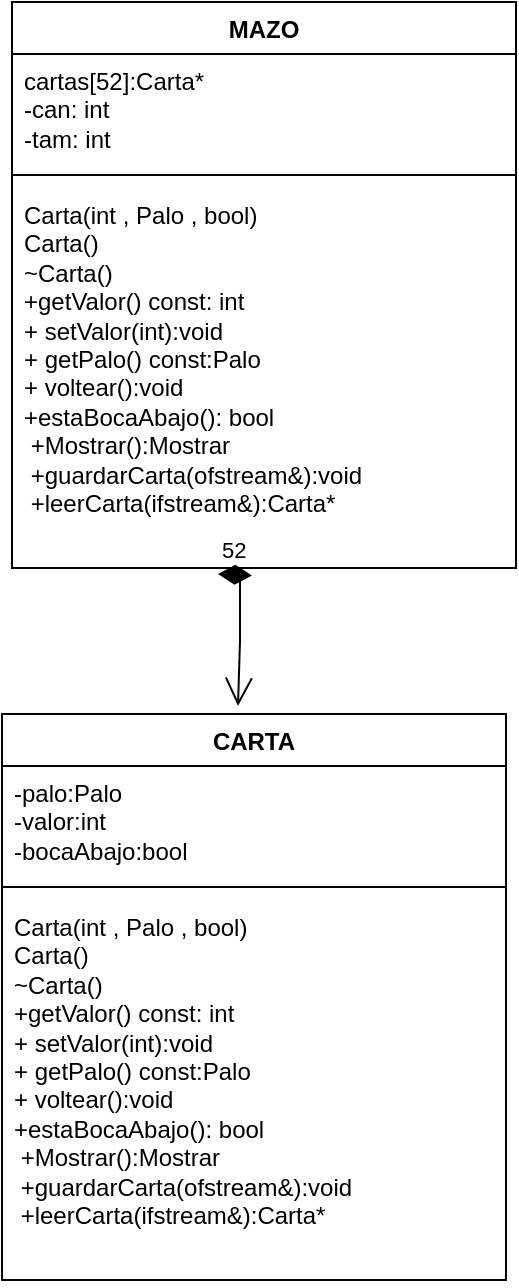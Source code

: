 <mxfile version="23.1.2" type="github" pages="2">
  <diagram id="C5RBs43oDa-KdzZeNtuy" name="Page-1">
    <mxGraphModel dx="489" dy="281" grid="0" gridSize="10" guides="1" tooltips="1" connect="1" arrows="1" fold="1" page="1" pageScale="1" pageWidth="827" pageHeight="1169" background="none" math="0" shadow="0">
      <root>
        <mxCell id="WIyWlLk6GJQsqaUBKTNV-0" />
        <mxCell id="WIyWlLk6GJQsqaUBKTNV-1" parent="WIyWlLk6GJQsqaUBKTNV-0" />
        <mxCell id="mG56EEctPgT57r4BzO9k-6" value="CARTA" style="swimlane;fontStyle=1;align=center;verticalAlign=top;childLayout=stackLayout;horizontal=1;startSize=26;horizontalStack=0;resizeParent=1;resizeParentMax=0;resizeLast=0;collapsible=1;marginBottom=0;whiteSpace=wrap;html=1;" parent="WIyWlLk6GJQsqaUBKTNV-1" vertex="1">
          <mxGeometry x="7" y="866" width="252" height="283" as="geometry">
            <mxRectangle x="38" y="860" width="76" height="26" as="alternateBounds" />
          </mxGeometry>
        </mxCell>
        <mxCell id="mG56EEctPgT57r4BzO9k-7" value="-palo:Palo&lt;br&gt;-valor:int&amp;nbsp;&lt;br&gt;-bocaAbajo:bool" style="text;strokeColor=none;fillColor=none;align=left;verticalAlign=top;spacingLeft=4;spacingRight=4;overflow=hidden;rotatable=0;points=[[0,0.5],[1,0.5]];portConstraint=eastwest;whiteSpace=wrap;html=1;" parent="mG56EEctPgT57r4BzO9k-6" vertex="1">
          <mxGeometry y="26" width="252" height="54" as="geometry" />
        </mxCell>
        <mxCell id="mG56EEctPgT57r4BzO9k-8" value="" style="line;strokeWidth=1;fillColor=none;align=left;verticalAlign=middle;spacingTop=-1;spacingLeft=3;spacingRight=3;rotatable=0;labelPosition=right;points=[];portConstraint=eastwest;strokeColor=inherit;" parent="mG56EEctPgT57r4BzO9k-6" vertex="1">
          <mxGeometry y="80" width="252" height="13" as="geometry" />
        </mxCell>
        <mxCell id="mG56EEctPgT57r4BzO9k-9" value="&lt;div&gt;Carta(int , Palo , bool)&lt;/div&gt;&lt;div&gt;Carta()&lt;/div&gt;&lt;div&gt;~Carta()&lt;/div&gt;&lt;div&gt;&lt;div&gt;+getValor() const: int&amp;nbsp;&lt;/div&gt;&lt;div&gt;+ setValor(int):void&lt;/div&gt;&lt;div&gt;+ getPalo() const:Palo&amp;nbsp;&lt;/div&gt;&lt;div&gt;+ voltear():void&lt;/div&gt;&lt;/div&gt;&lt;div&gt;&lt;div&gt;+estaBocaAbajo(): bool&lt;/div&gt;&lt;div&gt;&amp;nbsp;+Mostrar():Mostrar&lt;/div&gt;&lt;div&gt;&amp;nbsp;+guardarCarta(ofstream&amp;amp;):void&lt;/div&gt;&lt;div&gt;&amp;nbsp;+leerCarta(ifstream&amp;amp;):Carta*&lt;/div&gt;&lt;/div&gt;" style="text;strokeColor=none;fillColor=none;align=left;verticalAlign=top;spacingLeft=4;spacingRight=4;overflow=hidden;rotatable=0;points=[[0,0.5],[1,0.5]];portConstraint=eastwest;whiteSpace=wrap;html=1;" parent="mG56EEctPgT57r4BzO9k-6" vertex="1">
          <mxGeometry y="93" width="252" height="190" as="geometry" />
        </mxCell>
        <mxCell id="3B4X8Er8J08apR_vHpT9-0" value="MAZO" style="swimlane;fontStyle=1;align=center;verticalAlign=top;childLayout=stackLayout;horizontal=1;startSize=26;horizontalStack=0;resizeParent=1;resizeParentMax=0;resizeLast=0;collapsible=1;marginBottom=0;whiteSpace=wrap;html=1;" vertex="1" parent="WIyWlLk6GJQsqaUBKTNV-1">
          <mxGeometry x="12" y="510" width="252" height="283" as="geometry">
            <mxRectangle x="38" y="860" width="76" height="26" as="alternateBounds" />
          </mxGeometry>
        </mxCell>
        <mxCell id="3B4X8Er8J08apR_vHpT9-1" value="&lt;div&gt;cartas[52]:Carta*&lt;/div&gt;&lt;div&gt;-can: int&lt;/div&gt;&lt;div&gt;-tam: int&lt;/div&gt;" style="text;strokeColor=none;fillColor=none;align=left;verticalAlign=top;spacingLeft=4;spacingRight=4;overflow=hidden;rotatable=0;points=[[0,0.5],[1,0.5]];portConstraint=eastwest;whiteSpace=wrap;html=1;" vertex="1" parent="3B4X8Er8J08apR_vHpT9-0">
          <mxGeometry y="26" width="252" height="54" as="geometry" />
        </mxCell>
        <mxCell id="3B4X8Er8J08apR_vHpT9-2" value="" style="line;strokeWidth=1;fillColor=none;align=left;verticalAlign=middle;spacingTop=-1;spacingLeft=3;spacingRight=3;rotatable=0;labelPosition=right;points=[];portConstraint=eastwest;strokeColor=inherit;" vertex="1" parent="3B4X8Er8J08apR_vHpT9-0">
          <mxGeometry y="80" width="252" height="13" as="geometry" />
        </mxCell>
        <mxCell id="3B4X8Er8J08apR_vHpT9-3" value="&lt;div&gt;Carta(int , Palo , bool)&lt;/div&gt;&lt;div&gt;Carta()&lt;/div&gt;&lt;div&gt;~Carta()&lt;/div&gt;&lt;div&gt;&lt;div&gt;+getValor() const: int&amp;nbsp;&lt;/div&gt;&lt;div&gt;+ setValor(int):void&lt;/div&gt;&lt;div&gt;+ getPalo() const:Palo&amp;nbsp;&lt;/div&gt;&lt;div&gt;+ voltear():void&lt;/div&gt;&lt;/div&gt;&lt;div&gt;&lt;div&gt;+estaBocaAbajo(): bool&lt;/div&gt;&lt;div&gt;&amp;nbsp;+Mostrar():Mostrar&lt;/div&gt;&lt;div&gt;&amp;nbsp;+guardarCarta(ofstream&amp;amp;):void&lt;/div&gt;&lt;div&gt;&amp;nbsp;+leerCarta(ifstream&amp;amp;):Carta*&lt;/div&gt;&lt;/div&gt;" style="text;strokeColor=none;fillColor=none;align=left;verticalAlign=top;spacingLeft=4;spacingRight=4;overflow=hidden;rotatable=0;points=[[0,0.5],[1,0.5]];portConstraint=eastwest;whiteSpace=wrap;html=1;" vertex="1" parent="3B4X8Er8J08apR_vHpT9-0">
          <mxGeometry y="93" width="252" height="190" as="geometry" />
        </mxCell>
        <mxCell id="3B4X8Er8J08apR_vHpT9-7" value="52" style="endArrow=open;html=1;endSize=12;startArrow=diamondThin;startSize=14;startFill=1;edgeStyle=orthogonalEdgeStyle;align=left;verticalAlign=bottom;rounded=0;" edge="1" parent="WIyWlLk6GJQsqaUBKTNV-1">
          <mxGeometry x="-1" y="3" relative="1" as="geometry">
            <mxPoint x="115" y="796" as="sourcePoint" />
            <mxPoint x="125" y="862" as="targetPoint" />
          </mxGeometry>
        </mxCell>
      </root>
    </mxGraphModel>
  </diagram>
  <diagram id="Uj6nVzgHi6egSBq6MvqL" name="Página-2">
    <mxGraphModel dx="880" dy="506" grid="1" gridSize="10" guides="1" tooltips="1" connect="1" arrows="1" fold="1" page="1" pageScale="1" pageWidth="827" pageHeight="1169" math="0" shadow="0">
      <root>
        <mxCell id="0" />
        <mxCell id="1" parent="0" />
      </root>
    </mxGraphModel>
  </diagram>
</mxfile>
